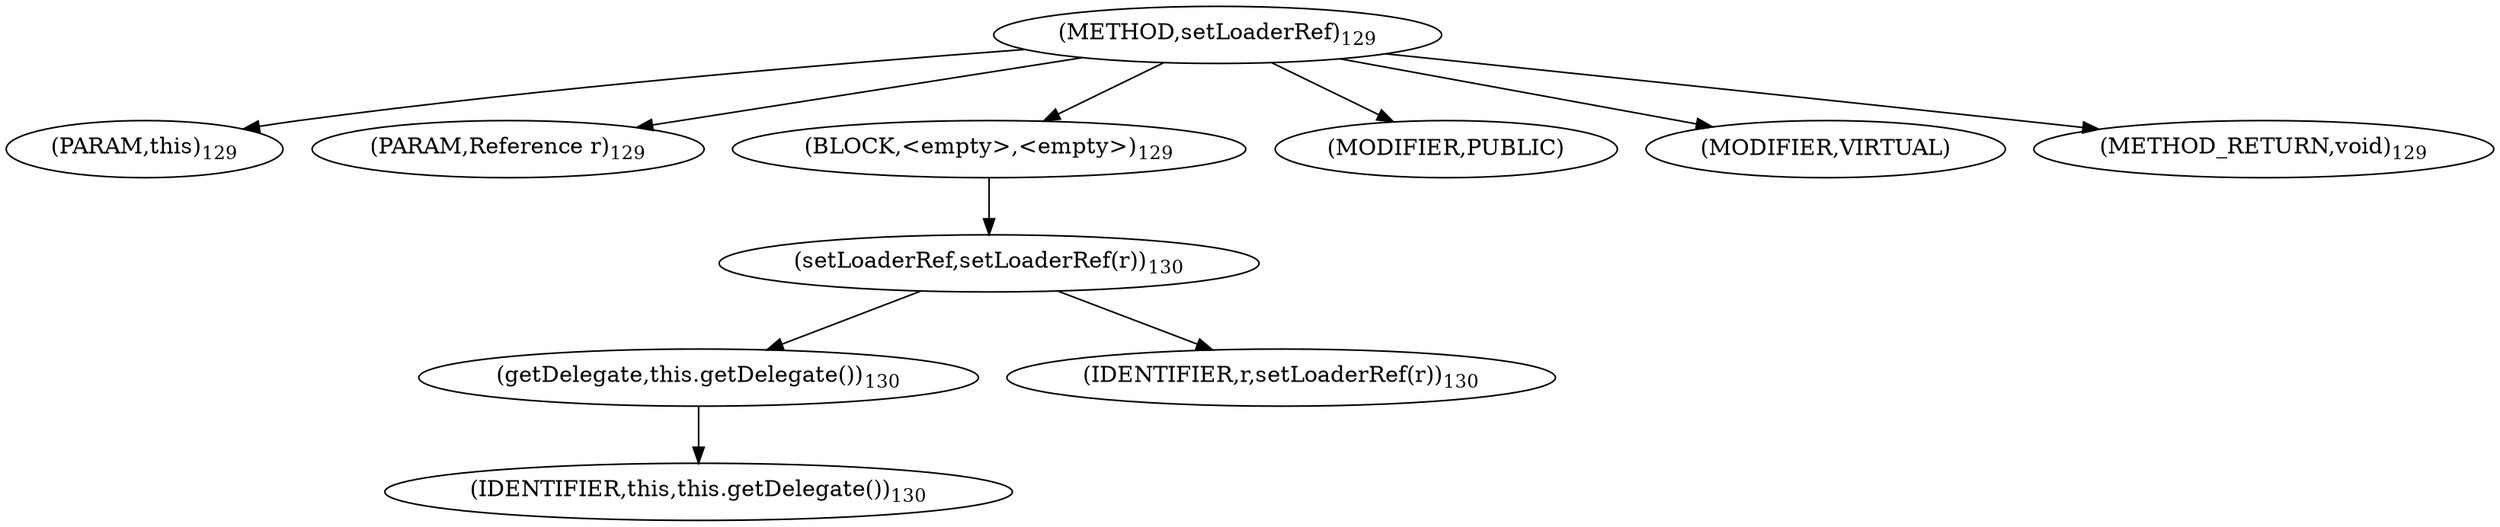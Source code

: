 digraph "setLoaderRef" {  
"132" [label = <(METHOD,setLoaderRef)<SUB>129</SUB>> ]
"21" [label = <(PARAM,this)<SUB>129</SUB>> ]
"133" [label = <(PARAM,Reference r)<SUB>129</SUB>> ]
"134" [label = <(BLOCK,&lt;empty&gt;,&lt;empty&gt;)<SUB>129</SUB>> ]
"135" [label = <(setLoaderRef,setLoaderRef(r))<SUB>130</SUB>> ]
"136" [label = <(getDelegate,this.getDelegate())<SUB>130</SUB>> ]
"20" [label = <(IDENTIFIER,this,this.getDelegate())<SUB>130</SUB>> ]
"137" [label = <(IDENTIFIER,r,setLoaderRef(r))<SUB>130</SUB>> ]
"138" [label = <(MODIFIER,PUBLIC)> ]
"139" [label = <(MODIFIER,VIRTUAL)> ]
"140" [label = <(METHOD_RETURN,void)<SUB>129</SUB>> ]
  "132" -> "21" 
  "132" -> "133" 
  "132" -> "134" 
  "132" -> "138" 
  "132" -> "139" 
  "132" -> "140" 
  "134" -> "135" 
  "135" -> "136" 
  "135" -> "137" 
  "136" -> "20" 
}
